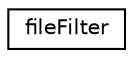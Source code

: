 digraph "类继承关系图"
{
  edge [fontname="Helvetica",fontsize="10",labelfontname="Helvetica",labelfontsize="10"];
  node [fontname="Helvetica",fontsize="10",shape=record];
  rankdir="LR";
  Node0 [label="fileFilter",height=0.2,width=0.4,color="black", fillcolor="white", style="filled",URL="$structfile_filter.html"];
}
